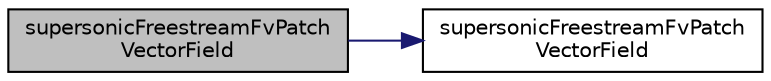digraph "supersonicFreestreamFvPatchVectorField"
{
  bgcolor="transparent";
  edge [fontname="Helvetica",fontsize="10",labelfontname="Helvetica",labelfontsize="10"];
  node [fontname="Helvetica",fontsize="10",shape=record];
  rankdir="LR";
  Node1 [label="supersonicFreestreamFvPatch\lVectorField",height=0.2,width=0.4,color="black", fillcolor="grey75", style="filled", fontcolor="black"];
  Node1 -> Node2 [color="midnightblue",fontsize="10",style="solid",fontname="Helvetica"];
  Node2 [label="supersonicFreestreamFvPatch\lVectorField",height=0.2,width=0.4,color="black",URL="$a02547.html#a1528b9723f1daf4a8e6696f926331e51",tooltip="Construct from patch and internal field. "];
}

